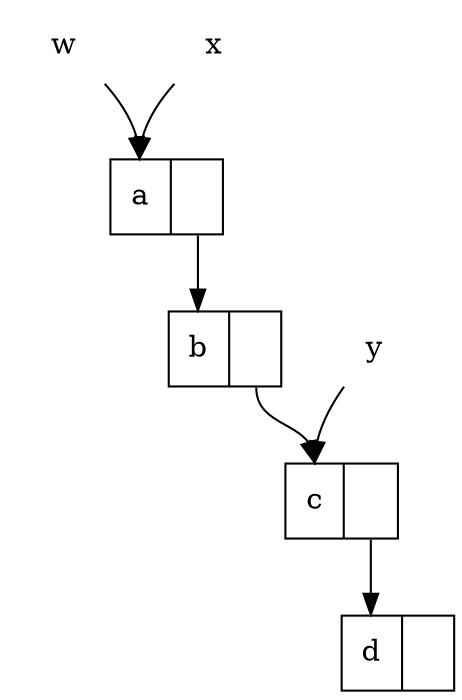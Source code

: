#!/usr/bin/env dot
digraph boxes {
        {
                node[shape=plaintext]
                w
                x
                y
        }
        {
                node[shape=record]
                a[label="<0>a|<1>"]
                b[label="<0>b|<1>"]
                c[label="<0>c|<1>"]
                d[label="<0>d|<1>"]
        }
        x -> a:0
        a:1 -> b:0
        w -> a:0
        b:1 -> c:0
        y -> c:0
        c:1 -> d:0
}

